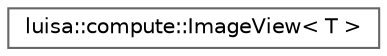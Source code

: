 digraph "类继承关系图"
{
 // LATEX_PDF_SIZE
  bgcolor="transparent";
  edge [fontname=Helvetica,fontsize=10,labelfontname=Helvetica,labelfontsize=10];
  node [fontname=Helvetica,fontsize=10,shape=box,height=0.2,width=0.4];
  rankdir="LR";
  Node0 [id="Node000000",label="luisa::compute::ImageView\< T \>",height=0.2,width=0.4,color="grey40", fillcolor="white", style="filled",URL="$classluisa_1_1compute_1_1_image_view.html",tooltip=" "];
}
